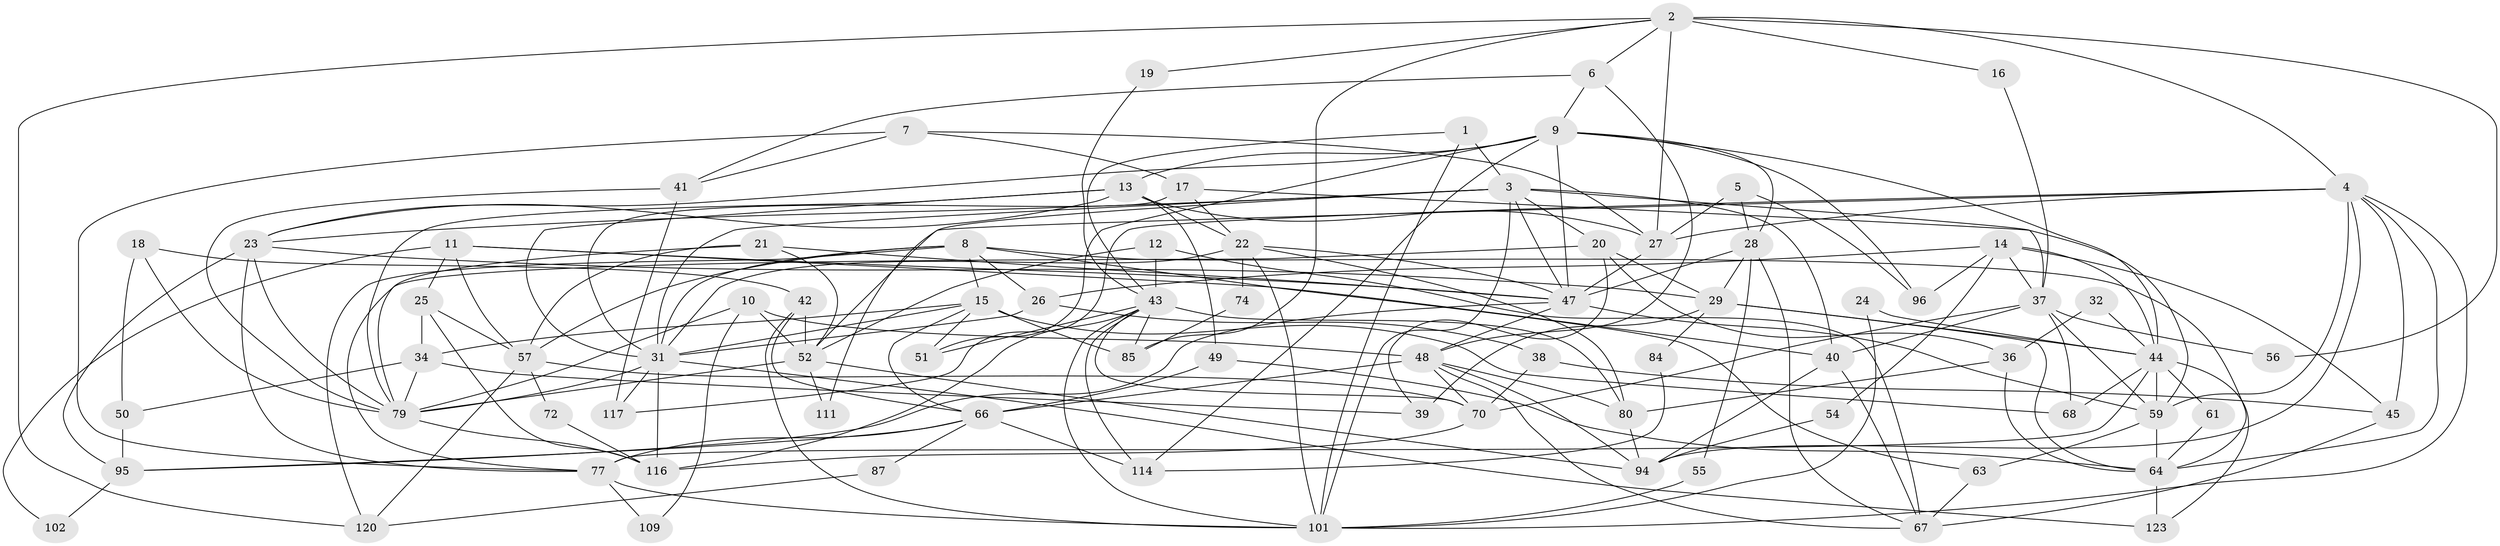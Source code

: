 // Generated by graph-tools (version 1.1) at 2025/24/03/03/25 07:24:01]
// undirected, 80 vertices, 199 edges
graph export_dot {
graph [start="1"]
  node [color=gray90,style=filled];
  1 [super="+46"];
  2 [super="+106"];
  3 [super="+76"];
  4 [super="+82"];
  5 [super="+83"];
  6 [super="+33"];
  7;
  8 [super="+98"];
  9 [super="+69"];
  10;
  11 [super="+93"];
  12;
  13 [super="+71"];
  14 [super="+73"];
  15 [super="+60"];
  16;
  17 [super="+35"];
  18;
  19;
  20 [super="+88"];
  21 [super="+30"];
  22 [super="+107"];
  23 [super="+99"];
  24;
  25;
  26;
  27 [super="+78"];
  28 [super="+97"];
  29 [super="+92"];
  31 [super="+90"];
  32;
  34 [super="+112"];
  36;
  37 [super="+115"];
  38 [super="+104"];
  39;
  40 [super="+100"];
  41 [super="+75"];
  42;
  43 [super="+62"];
  44 [super="+89"];
  45 [super="+53"];
  47 [super="+65"];
  48;
  49;
  50;
  51;
  52 [super="+121"];
  54 [super="+58"];
  55;
  56;
  57 [super="+105"];
  59 [super="+81"];
  61;
  63;
  64 [super="+91"];
  66 [super="+108"];
  67 [super="+86"];
  68;
  70 [super="+124"];
  72;
  74;
  77;
  79 [super="+113"];
  80 [super="+110"];
  84;
  85;
  87;
  94 [super="+122"];
  95 [super="+119"];
  96;
  101 [super="+103"];
  102;
  109;
  111;
  114;
  116 [super="+118"];
  117;
  120;
  123;
  1 -- 3;
  1 -- 43;
  1 -- 101;
  2 -- 120;
  2 -- 16;
  2 -- 19;
  2 -- 85;
  2 -- 6;
  2 -- 56;
  2 -- 27;
  2 -- 4;
  3 -- 23;
  3 -- 101;
  3 -- 111;
  3 -- 20;
  3 -- 31;
  3 -- 47;
  3 -- 40;
  3 -- 37;
  4 -- 45;
  4 -- 94;
  4 -- 101;
  4 -- 117;
  4 -- 27;
  4 -- 52;
  4 -- 64;
  4 -- 59;
  5 -- 27;
  5 -- 96;
  5 -- 28;
  6 -- 9;
  6 -- 41;
  6 -- 48;
  7 -- 77;
  7 -- 41;
  7 -- 27;
  7 -- 17;
  8 -- 31 [weight=2];
  8 -- 63;
  8 -- 120;
  8 -- 26;
  8 -- 15;
  8 -- 57;
  8 -- 64;
  9 -- 13;
  9 -- 44;
  9 -- 96;
  9 -- 114;
  9 -- 51;
  9 -- 28;
  9 -- 47 [weight=2];
  9 -- 23;
  10 -- 48;
  10 -- 109;
  10 -- 52;
  10 -- 79;
  11 -- 25;
  11 -- 47;
  11 -- 40;
  11 -- 57;
  11 -- 102;
  12 -- 52;
  12 -- 43;
  12 -- 67;
  13 -- 27;
  13 -- 49;
  13 -- 79;
  13 -- 22;
  13 -- 31;
  13 -- 23;
  14 -- 26;
  14 -- 45;
  14 -- 54;
  14 -- 96;
  14 -- 44;
  14 -- 37;
  15 -- 68;
  15 -- 34;
  15 -- 51;
  15 -- 85;
  15 -- 31;
  15 -- 66;
  16 -- 37;
  17 -- 31;
  17 -- 22;
  17 -- 59;
  18 -- 42;
  18 -- 50;
  18 -- 79;
  19 -- 43;
  20 -- 39;
  20 -- 36;
  20 -- 29;
  20 -- 77;
  21 -- 57;
  21 -- 79;
  21 -- 52;
  21 -- 47;
  22 -- 101;
  22 -- 74;
  22 -- 80;
  22 -- 47;
  22 -- 31;
  23 -- 79;
  23 -- 95;
  23 -- 29;
  23 -- 77;
  24 -- 101;
  24 -- 44;
  25 -- 57;
  25 -- 116;
  25 -- 34;
  26 -- 38;
  26 -- 31;
  27 -- 47;
  28 -- 47;
  28 -- 55;
  28 -- 67;
  28 -- 29;
  29 -- 64;
  29 -- 84;
  29 -- 39;
  29 -- 44;
  31 -- 117;
  31 -- 116;
  31 -- 123;
  31 -- 79;
  32 -- 44;
  32 -- 36;
  34 -- 50;
  34 -- 39;
  34 -- 79;
  36 -- 80;
  36 -- 64;
  37 -- 68;
  37 -- 40;
  37 -- 56;
  37 -- 70;
  37 -- 59;
  38 -- 70;
  38 -- 45;
  40 -- 94;
  40 -- 67;
  41 -- 117;
  41 -- 79;
  42 -- 101;
  42 -- 52;
  42 -- 66;
  43 -- 80;
  43 -- 51;
  43 -- 114;
  43 -- 116;
  43 -- 85;
  43 -- 101;
  43 -- 70;
  44 -- 77;
  44 -- 61;
  44 -- 68;
  44 -- 123;
  44 -- 59;
  45 -- 67;
  47 -- 48;
  47 -- 59;
  47 -- 95;
  48 -- 67;
  48 -- 80;
  48 -- 66;
  48 -- 70;
  48 -- 94;
  49 -- 66;
  49 -- 64;
  50 -- 95;
  52 -- 111;
  52 -- 79;
  52 -- 94;
  54 -- 94 [weight=2];
  55 -- 101;
  57 -- 70;
  57 -- 72;
  57 -- 120;
  59 -- 63;
  59 -- 64;
  61 -- 64;
  63 -- 67;
  64 -- 123;
  66 -- 77;
  66 -- 114;
  66 -- 87;
  66 -- 95;
  70 -- 116;
  72 -- 116;
  74 -- 85;
  77 -- 109;
  77 -- 101;
  79 -- 116;
  80 -- 94;
  84 -- 114;
  87 -- 120;
  95 -- 102;
}
